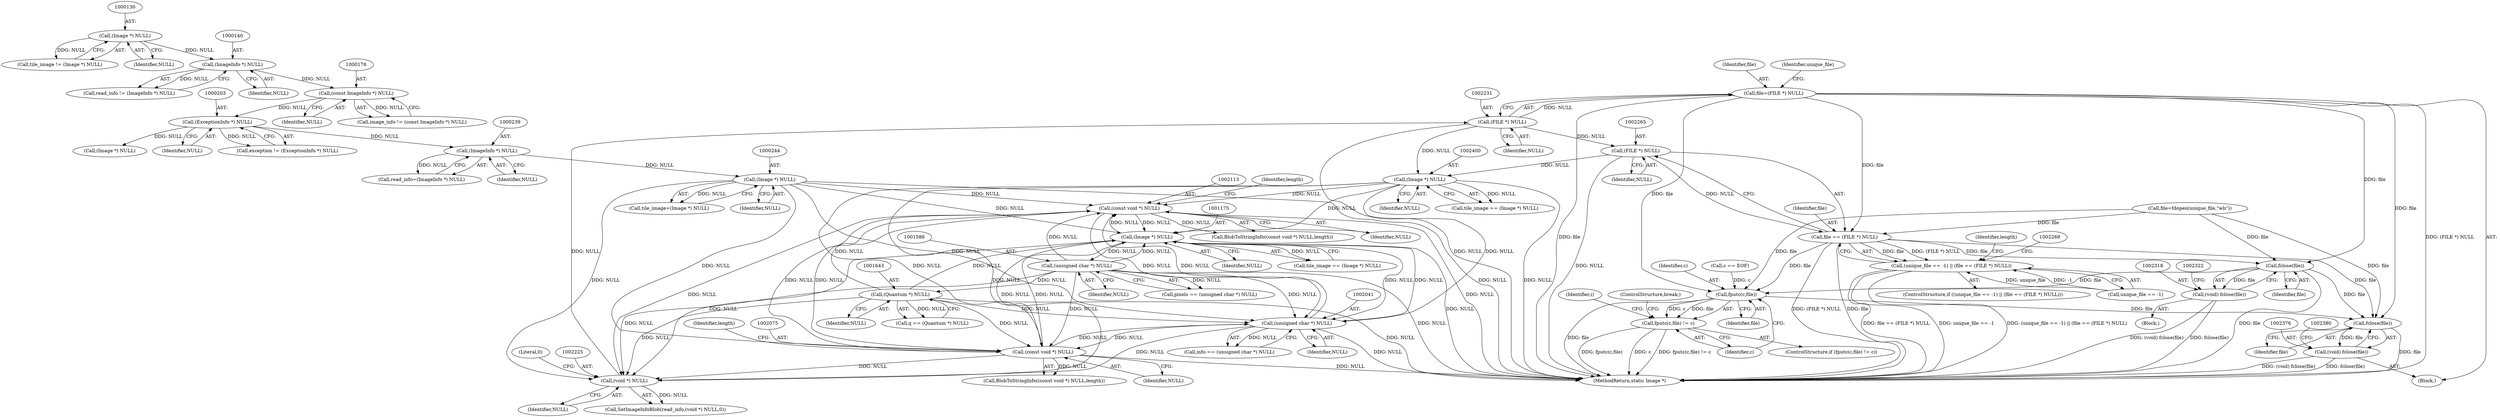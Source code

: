 digraph "0_ImageMagick_6b6bff054d569a77973f2140c0e86366e6168a6c_1@pointer" {
"1002228" [label="(Call,file=(FILE *) NULL)"];
"1002230" [label="(Call,(FILE *) NULL)"];
"1002224" [label="(Call,(void *) NULL)"];
"1002112" [label="(Call,(const void *) NULL)"];
"1001174" [label="(Call,(Image *) NULL)"];
"1002040" [label="(Call,(unsigned char *) NULL)"];
"1001642" [label="(Call,(Quantum *) NULL)"];
"1001585" [label="(Call,(unsigned char *) NULL)"];
"1000243" [label="(Call,(Image *) NULL)"];
"1000238" [label="(Call,(ImageInfo *) NULL)"];
"1000202" [label="(Call,(ExceptionInfo *) NULL)"];
"1000175" [label="(Call,(const ImageInfo *) NULL)"];
"1000139" [label="(Call,(ImageInfo *) NULL)"];
"1000129" [label="(Call,(Image *) NULL)"];
"1002074" [label="(Call,(const void *) NULL)"];
"1002399" [label="(Call,(Image *) NULL)"];
"1002264" [label="(Call,(FILE *) NULL)"];
"1002262" [label="(Call,file == (FILE *) NULL)"];
"1002257" [label="(Call,(unique_file == -1) || (file == (FILE *) NULL))"];
"1002319" [label="(Call,fclose(file))"];
"1002317" [label="(Call,(void) fclose(file))"];
"1002370" [label="(Call,fputc(c,file))"];
"1002369" [label="(Call,fputc(c,file) != c)"];
"1002377" [label="(Call,fclose(file))"];
"1002375" [label="(Call,(void) fclose(file))"];
"1000175" [label="(Call,(const ImageInfo *) NULL)"];
"1002375" [label="(Call,(void) fclose(file))"];
"1002226" [label="(Identifier,NULL)"];
"1002317" [label="(Call,(void) fclose(file))"];
"1001176" [label="(Identifier,NULL)"];
"1002288" [label="(Identifier,length)"];
"1000177" [label="(Identifier,NULL)"];
"1002373" [label="(Identifier,c)"];
"1001583" [label="(Call,pixels == (unsigned char *) NULL)"];
"1002372" [label="(Identifier,file)"];
"1000241" [label="(Call,tile_image=(Image *) NULL)"];
"1000236" [label="(Call,read_info=(ImageInfo *) NULL)"];
"1002378" [label="(Identifier,file)"];
"1002038" [label="(Call,info == (unsigned char *) NULL)"];
"1002371" [label="(Identifier,c)"];
"1002076" [label="(Identifier,NULL)"];
"1000141" [label="(Identifier,NULL)"];
"1002262" [label="(Call,file == (FILE *) NULL)"];
"1002368" [label="(ControlStructure,if (fputc(c,file) != c))"];
"1001644" [label="(Identifier,NULL)"];
"1002251" [label="(Call,file=fdopen(unique_file,\"wb\"))"];
"1000129" [label="(Call,(Image *) NULL)"];
"1002112" [label="(Call,(const void *) NULL)"];
"1002377" [label="(Call,fclose(file))"];
"1002073" [label="(Call,BlobToStringInfo((const void *) NULL,length))"];
"1002230" [label="(Call,(FILE *) NULL)"];
"1000233" [label="(Call,(Image *) NULL)"];
"1000240" [label="(Identifier,NULL)"];
"1002364" [label="(Call,c == EOF)"];
"1002401" [label="(Identifier,NULL)"];
"1000238" [label="(Call,(ImageInfo *) NULL)"];
"1001585" [label="(Call,(unsigned char *) NULL)"];
"1002222" [label="(Call,SetImageInfoBlob(read_info,(void *) NULL,0))"];
"1000137" [label="(Call,read_info != (ImageInfo *) NULL)"];
"1000204" [label="(Identifier,NULL)"];
"1002228" [label="(Call,file=(FILE *) NULL)"];
"1002257" [label="(Call,(unique_file == -1) || (file == (FILE *) NULL))"];
"1002397" [label="(Call,tile_image == (Image *) NULL)"];
"1002319" [label="(Call,fclose(file))"];
"1001174" [label="(Call,(Image *) NULL)"];
"1001642" [label="(Call,(Quantum *) NULL)"];
"1002040" [label="(Call,(unsigned char *) NULL)"];
"1000173" [label="(Call,image_info != (const ImageInfo *) NULL)"];
"1002211" [label="(Block,)"];
"1002042" [label="(Identifier,NULL)"];
"1001172" [label="(Call,tile_image == (Image *) NULL)"];
"1002316" [label="(Block,)"];
"1002074" [label="(Call,(const void *) NULL)"];
"1000202" [label="(Call,(ExceptionInfo *) NULL)"];
"1002227" [label="(Literal,0)"];
"1002258" [label="(Call,unique_file == -1)"];
"1000127" [label="(Call,tile_image != (Image *) NULL)"];
"1000243" [label="(Call,(Image *) NULL)"];
"1001587" [label="(Identifier,NULL)"];
"1002256" [label="(ControlStructure,if ((unique_file == -1) || (file == (FILE *) NULL)))"];
"1002266" [label="(Identifier,NULL)"];
"1002234" [label="(Identifier,unique_file)"];
"1002224" [label="(Call,(void *) NULL)"];
"1000200" [label="(Call,exception != (ExceptionInfo *) NULL)"];
"1002369" [label="(Call,fputc(c,file) != c)"];
"1002399" [label="(Call,(Image *) NULL)"];
"1002370" [label="(Call,fputc(c,file))"];
"1002111" [label="(Call,BlobToStringInfo((const void *) NULL,length))"];
"1002114" [label="(Identifier,NULL)"];
"1000131" [label="(Identifier,NULL)"];
"1001640" [label="(Call,q == (Quantum *) NULL)"];
"1002263" [label="(Identifier,file)"];
"1002575" [label="(MethodReturn,static Image *)"];
"1002357" [label="(Identifier,i)"];
"1002320" [label="(Identifier,file)"];
"1000139" [label="(Call,(ImageInfo *) NULL)"];
"1002229" [label="(Identifier,file)"];
"1002374" [label="(ControlStructure,break;)"];
"1000245" [label="(Identifier,NULL)"];
"1002077" [label="(Identifier,length)"];
"1002115" [label="(Identifier,length)"];
"1002264" [label="(Call,(FILE *) NULL)"];
"1002232" [label="(Identifier,NULL)"];
"1002228" -> "1002211"  [label="AST: "];
"1002228" -> "1002230"  [label="CFG: "];
"1002229" -> "1002228"  [label="AST: "];
"1002230" -> "1002228"  [label="AST: "];
"1002234" -> "1002228"  [label="CFG: "];
"1002228" -> "1002575"  [label="DDG: file"];
"1002228" -> "1002575"  [label="DDG: (FILE *) NULL"];
"1002230" -> "1002228"  [label="DDG: NULL"];
"1002228" -> "1002262"  [label="DDG: file"];
"1002228" -> "1002319"  [label="DDG: file"];
"1002228" -> "1002370"  [label="DDG: file"];
"1002228" -> "1002377"  [label="DDG: file"];
"1002230" -> "1002232"  [label="CFG: "];
"1002231" -> "1002230"  [label="AST: "];
"1002232" -> "1002230"  [label="AST: "];
"1002230" -> "1002575"  [label="DDG: NULL"];
"1002224" -> "1002230"  [label="DDG: NULL"];
"1002230" -> "1002264"  [label="DDG: NULL"];
"1002230" -> "1002399"  [label="DDG: NULL"];
"1002224" -> "1002222"  [label="AST: "];
"1002224" -> "1002226"  [label="CFG: "];
"1002225" -> "1002224"  [label="AST: "];
"1002226" -> "1002224"  [label="AST: "];
"1002227" -> "1002224"  [label="CFG: "];
"1002224" -> "1002222"  [label="DDG: NULL"];
"1002112" -> "1002224"  [label="DDG: NULL"];
"1001174" -> "1002224"  [label="DDG: NULL"];
"1002040" -> "1002224"  [label="DDG: NULL"];
"1001642" -> "1002224"  [label="DDG: NULL"];
"1000243" -> "1002224"  [label="DDG: NULL"];
"1002074" -> "1002224"  [label="DDG: NULL"];
"1001585" -> "1002224"  [label="DDG: NULL"];
"1002399" -> "1002224"  [label="DDG: NULL"];
"1002112" -> "1002111"  [label="AST: "];
"1002112" -> "1002114"  [label="CFG: "];
"1002113" -> "1002112"  [label="AST: "];
"1002114" -> "1002112"  [label="AST: "];
"1002115" -> "1002112"  [label="CFG: "];
"1002112" -> "1002575"  [label="DDG: NULL"];
"1002112" -> "1001174"  [label="DDG: NULL"];
"1002112" -> "1002040"  [label="DDG: NULL"];
"1002112" -> "1002074"  [label="DDG: NULL"];
"1002112" -> "1002111"  [label="DDG: NULL"];
"1001174" -> "1002112"  [label="DDG: NULL"];
"1002040" -> "1002112"  [label="DDG: NULL"];
"1001642" -> "1002112"  [label="DDG: NULL"];
"1000243" -> "1002112"  [label="DDG: NULL"];
"1002074" -> "1002112"  [label="DDG: NULL"];
"1001585" -> "1002112"  [label="DDG: NULL"];
"1002399" -> "1002112"  [label="DDG: NULL"];
"1001174" -> "1001172"  [label="AST: "];
"1001174" -> "1001176"  [label="CFG: "];
"1001175" -> "1001174"  [label="AST: "];
"1001176" -> "1001174"  [label="AST: "];
"1001172" -> "1001174"  [label="CFG: "];
"1001174" -> "1002575"  [label="DDG: NULL"];
"1001174" -> "1001172"  [label="DDG: NULL"];
"1002040" -> "1001174"  [label="DDG: NULL"];
"1001642" -> "1001174"  [label="DDG: NULL"];
"1000243" -> "1001174"  [label="DDG: NULL"];
"1002074" -> "1001174"  [label="DDG: NULL"];
"1001585" -> "1001174"  [label="DDG: NULL"];
"1002399" -> "1001174"  [label="DDG: NULL"];
"1001174" -> "1001585"  [label="DDG: NULL"];
"1001174" -> "1002040"  [label="DDG: NULL"];
"1001174" -> "1002074"  [label="DDG: NULL"];
"1002040" -> "1002038"  [label="AST: "];
"1002040" -> "1002042"  [label="CFG: "];
"1002041" -> "1002040"  [label="AST: "];
"1002042" -> "1002040"  [label="AST: "];
"1002038" -> "1002040"  [label="CFG: "];
"1002040" -> "1002575"  [label="DDG: NULL"];
"1002040" -> "1002038"  [label="DDG: NULL"];
"1001642" -> "1002040"  [label="DDG: NULL"];
"1000243" -> "1002040"  [label="DDG: NULL"];
"1002074" -> "1002040"  [label="DDG: NULL"];
"1001585" -> "1002040"  [label="DDG: NULL"];
"1002399" -> "1002040"  [label="DDG: NULL"];
"1002040" -> "1002074"  [label="DDG: NULL"];
"1001642" -> "1001640"  [label="AST: "];
"1001642" -> "1001644"  [label="CFG: "];
"1001643" -> "1001642"  [label="AST: "];
"1001644" -> "1001642"  [label="AST: "];
"1001640" -> "1001642"  [label="CFG: "];
"1001642" -> "1002575"  [label="DDG: NULL"];
"1001642" -> "1001640"  [label="DDG: NULL"];
"1001585" -> "1001642"  [label="DDG: NULL"];
"1001642" -> "1002074"  [label="DDG: NULL"];
"1001585" -> "1001583"  [label="AST: "];
"1001585" -> "1001587"  [label="CFG: "];
"1001586" -> "1001585"  [label="AST: "];
"1001587" -> "1001585"  [label="AST: "];
"1001583" -> "1001585"  [label="CFG: "];
"1001585" -> "1002575"  [label="DDG: NULL"];
"1001585" -> "1001583"  [label="DDG: NULL"];
"1001585" -> "1002074"  [label="DDG: NULL"];
"1000243" -> "1000241"  [label="AST: "];
"1000243" -> "1000245"  [label="CFG: "];
"1000244" -> "1000243"  [label="AST: "];
"1000245" -> "1000243"  [label="AST: "];
"1000241" -> "1000243"  [label="CFG: "];
"1000243" -> "1002575"  [label="DDG: NULL"];
"1000243" -> "1000241"  [label="DDG: NULL"];
"1000238" -> "1000243"  [label="DDG: NULL"];
"1000243" -> "1002074"  [label="DDG: NULL"];
"1000238" -> "1000236"  [label="AST: "];
"1000238" -> "1000240"  [label="CFG: "];
"1000239" -> "1000238"  [label="AST: "];
"1000240" -> "1000238"  [label="AST: "];
"1000236" -> "1000238"  [label="CFG: "];
"1000238" -> "1000236"  [label="DDG: NULL"];
"1000202" -> "1000238"  [label="DDG: NULL"];
"1000202" -> "1000200"  [label="AST: "];
"1000202" -> "1000204"  [label="CFG: "];
"1000203" -> "1000202"  [label="AST: "];
"1000204" -> "1000202"  [label="AST: "];
"1000200" -> "1000202"  [label="CFG: "];
"1000202" -> "1000200"  [label="DDG: NULL"];
"1000175" -> "1000202"  [label="DDG: NULL"];
"1000202" -> "1000233"  [label="DDG: NULL"];
"1000175" -> "1000173"  [label="AST: "];
"1000175" -> "1000177"  [label="CFG: "];
"1000176" -> "1000175"  [label="AST: "];
"1000177" -> "1000175"  [label="AST: "];
"1000173" -> "1000175"  [label="CFG: "];
"1000175" -> "1000173"  [label="DDG: NULL"];
"1000139" -> "1000175"  [label="DDG: NULL"];
"1000139" -> "1000137"  [label="AST: "];
"1000139" -> "1000141"  [label="CFG: "];
"1000140" -> "1000139"  [label="AST: "];
"1000141" -> "1000139"  [label="AST: "];
"1000137" -> "1000139"  [label="CFG: "];
"1000139" -> "1000137"  [label="DDG: NULL"];
"1000129" -> "1000139"  [label="DDG: NULL"];
"1000129" -> "1000127"  [label="AST: "];
"1000129" -> "1000131"  [label="CFG: "];
"1000130" -> "1000129"  [label="AST: "];
"1000131" -> "1000129"  [label="AST: "];
"1000127" -> "1000129"  [label="CFG: "];
"1000129" -> "1000127"  [label="DDG: NULL"];
"1002074" -> "1002073"  [label="AST: "];
"1002074" -> "1002076"  [label="CFG: "];
"1002075" -> "1002074"  [label="AST: "];
"1002076" -> "1002074"  [label="AST: "];
"1002077" -> "1002074"  [label="CFG: "];
"1002074" -> "1002575"  [label="DDG: NULL"];
"1002074" -> "1002073"  [label="DDG: NULL"];
"1002399" -> "1002074"  [label="DDG: NULL"];
"1002399" -> "1002397"  [label="AST: "];
"1002399" -> "1002401"  [label="CFG: "];
"1002400" -> "1002399"  [label="AST: "];
"1002401" -> "1002399"  [label="AST: "];
"1002397" -> "1002399"  [label="CFG: "];
"1002399" -> "1002575"  [label="DDG: NULL"];
"1002399" -> "1002397"  [label="DDG: NULL"];
"1002264" -> "1002399"  [label="DDG: NULL"];
"1002264" -> "1002262"  [label="AST: "];
"1002264" -> "1002266"  [label="CFG: "];
"1002265" -> "1002264"  [label="AST: "];
"1002266" -> "1002264"  [label="AST: "];
"1002262" -> "1002264"  [label="CFG: "];
"1002264" -> "1002575"  [label="DDG: NULL"];
"1002264" -> "1002262"  [label="DDG: NULL"];
"1002262" -> "1002257"  [label="AST: "];
"1002263" -> "1002262"  [label="AST: "];
"1002257" -> "1002262"  [label="CFG: "];
"1002262" -> "1002575"  [label="DDG: (FILE *) NULL"];
"1002262" -> "1002575"  [label="DDG: file"];
"1002262" -> "1002257"  [label="DDG: file"];
"1002262" -> "1002257"  [label="DDG: (FILE *) NULL"];
"1002251" -> "1002262"  [label="DDG: file"];
"1002262" -> "1002319"  [label="DDG: file"];
"1002262" -> "1002370"  [label="DDG: file"];
"1002262" -> "1002377"  [label="DDG: file"];
"1002257" -> "1002256"  [label="AST: "];
"1002257" -> "1002258"  [label="CFG: "];
"1002258" -> "1002257"  [label="AST: "];
"1002269" -> "1002257"  [label="CFG: "];
"1002288" -> "1002257"  [label="CFG: "];
"1002257" -> "1002575"  [label="DDG: unique_file == -1"];
"1002257" -> "1002575"  [label="DDG: (unique_file == -1) || (file == (FILE *) NULL)"];
"1002257" -> "1002575"  [label="DDG: file == (FILE *) NULL"];
"1002258" -> "1002257"  [label="DDG: unique_file"];
"1002258" -> "1002257"  [label="DDG: -1"];
"1002319" -> "1002317"  [label="AST: "];
"1002319" -> "1002320"  [label="CFG: "];
"1002320" -> "1002319"  [label="AST: "];
"1002317" -> "1002319"  [label="CFG: "];
"1002319" -> "1002575"  [label="DDG: file"];
"1002319" -> "1002317"  [label="DDG: file"];
"1002251" -> "1002319"  [label="DDG: file"];
"1002319" -> "1002370"  [label="DDG: file"];
"1002319" -> "1002377"  [label="DDG: file"];
"1002317" -> "1002316"  [label="AST: "];
"1002318" -> "1002317"  [label="AST: "];
"1002322" -> "1002317"  [label="CFG: "];
"1002317" -> "1002575"  [label="DDG: fclose(file)"];
"1002317" -> "1002575"  [label="DDG: (void) fclose(file)"];
"1002370" -> "1002369"  [label="AST: "];
"1002370" -> "1002372"  [label="CFG: "];
"1002371" -> "1002370"  [label="AST: "];
"1002372" -> "1002370"  [label="AST: "];
"1002373" -> "1002370"  [label="CFG: "];
"1002370" -> "1002575"  [label="DDG: file"];
"1002370" -> "1002369"  [label="DDG: c"];
"1002370" -> "1002369"  [label="DDG: file"];
"1002364" -> "1002370"  [label="DDG: c"];
"1002251" -> "1002370"  [label="DDG: file"];
"1002370" -> "1002377"  [label="DDG: file"];
"1002369" -> "1002368"  [label="AST: "];
"1002369" -> "1002373"  [label="CFG: "];
"1002373" -> "1002369"  [label="AST: "];
"1002374" -> "1002369"  [label="CFG: "];
"1002357" -> "1002369"  [label="CFG: "];
"1002369" -> "1002575"  [label="DDG: fputc(c,file)"];
"1002369" -> "1002575"  [label="DDG: c"];
"1002369" -> "1002575"  [label="DDG: fputc(c,file) != c"];
"1002377" -> "1002375"  [label="AST: "];
"1002377" -> "1002378"  [label="CFG: "];
"1002378" -> "1002377"  [label="AST: "];
"1002375" -> "1002377"  [label="CFG: "];
"1002377" -> "1002575"  [label="DDG: file"];
"1002377" -> "1002375"  [label="DDG: file"];
"1002251" -> "1002377"  [label="DDG: file"];
"1002375" -> "1002211"  [label="AST: "];
"1002376" -> "1002375"  [label="AST: "];
"1002380" -> "1002375"  [label="CFG: "];
"1002375" -> "1002575"  [label="DDG: (void) fclose(file)"];
"1002375" -> "1002575"  [label="DDG: fclose(file)"];
}
